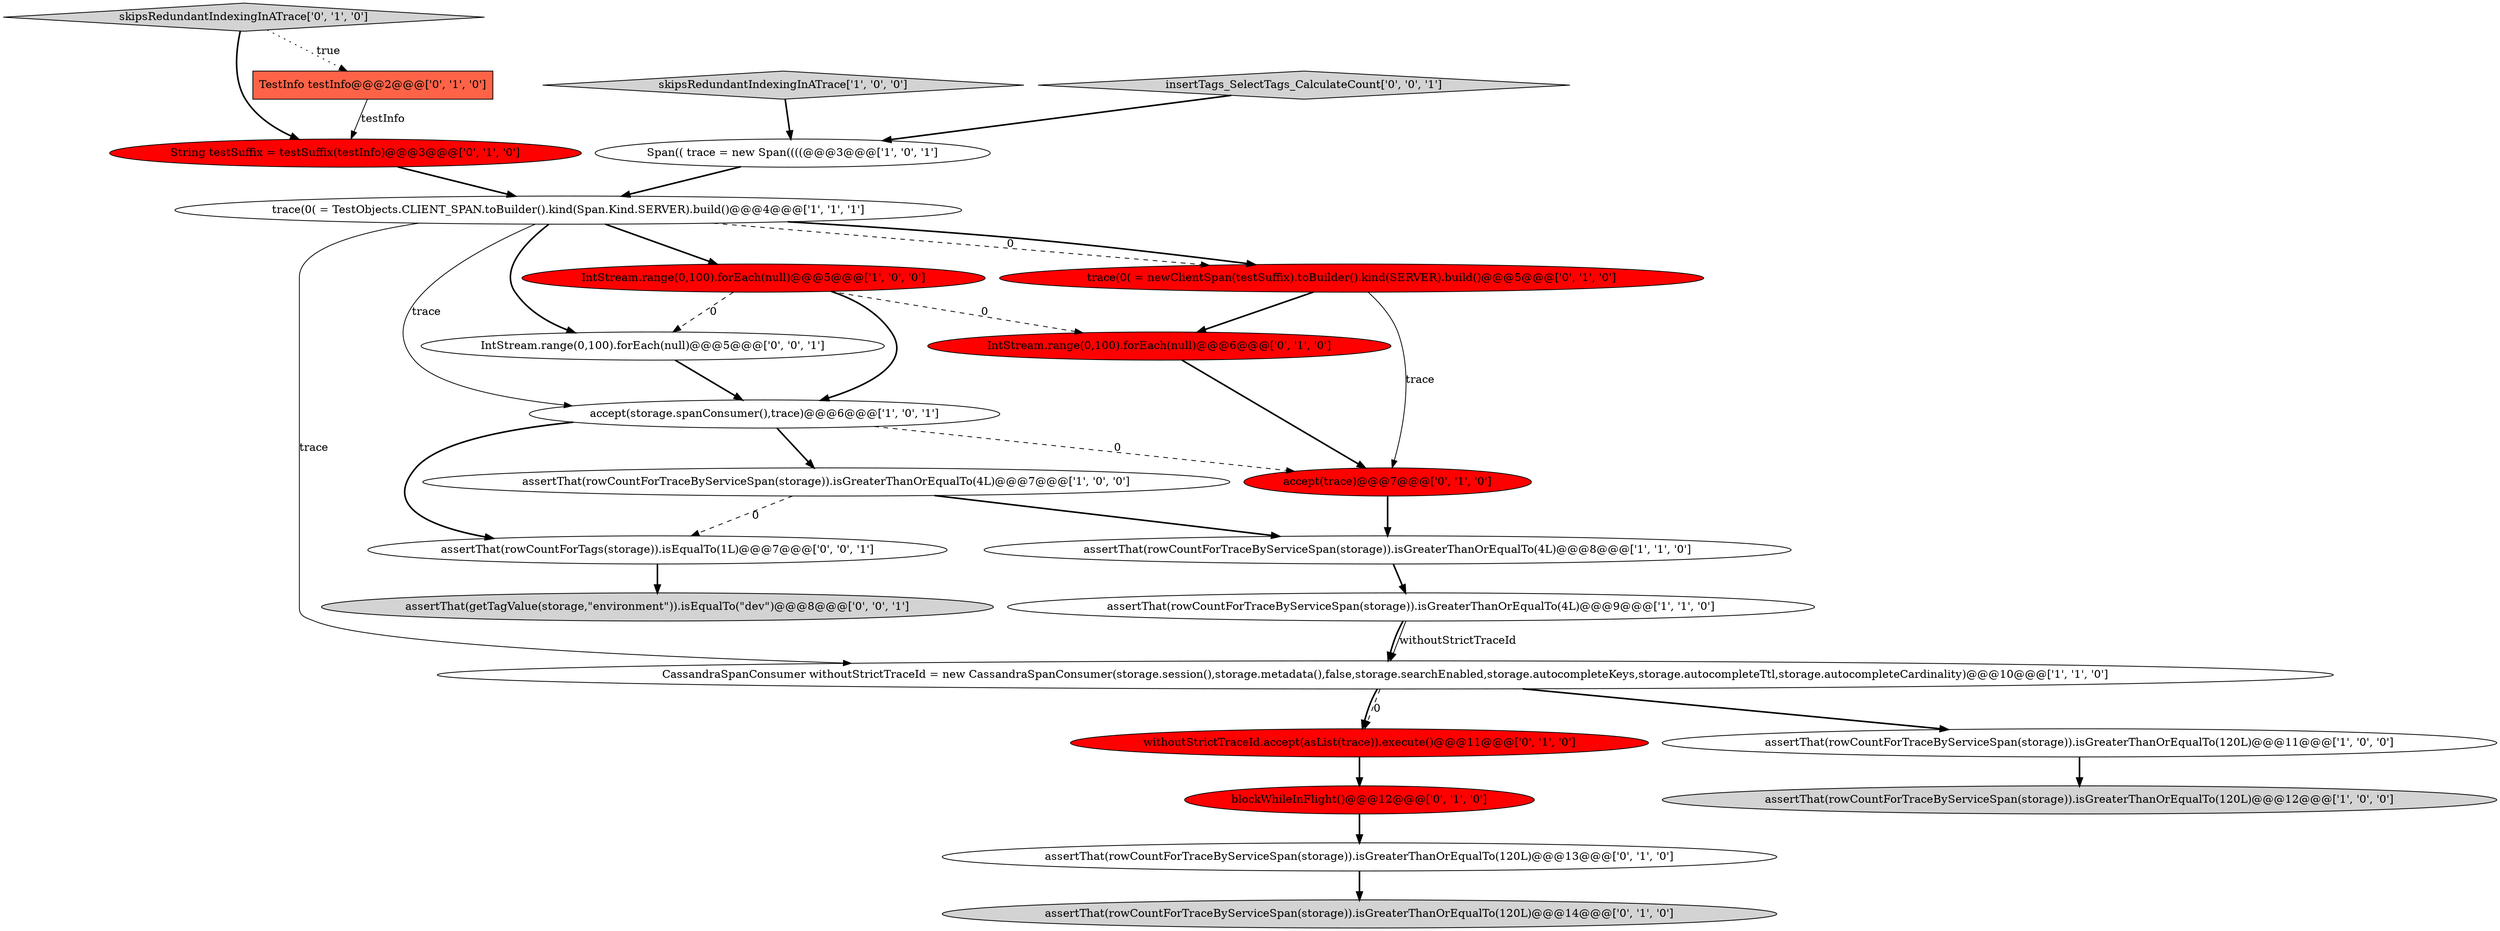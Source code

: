 digraph {
20 [style = filled, label = "blockWhileInFlight()@@@12@@@['0', '1', '0']", fillcolor = red, shape = ellipse image = "AAA1AAABBB2BBB"];
5 [style = filled, label = "assertThat(rowCountForTraceByServiceSpan(storage)).isGreaterThanOrEqualTo(120L)@@@11@@@['1', '0', '0']", fillcolor = white, shape = ellipse image = "AAA0AAABBB1BBB"];
8 [style = filled, label = "assertThat(rowCountForTraceByServiceSpan(storage)).isGreaterThanOrEqualTo(4L)@@@8@@@['1', '1', '0']", fillcolor = white, shape = ellipse image = "AAA0AAABBB1BBB"];
17 [style = filled, label = "accept(trace)@@@7@@@['0', '1', '0']", fillcolor = red, shape = ellipse image = "AAA1AAABBB2BBB"];
4 [style = filled, label = "trace(0( = TestObjects.CLIENT_SPAN.toBuilder().kind(Span.Kind.SERVER).build()@@@4@@@['1', '1', '1']", fillcolor = white, shape = ellipse image = "AAA0AAABBB1BBB"];
15 [style = filled, label = "String testSuffix = testSuffix(testInfo)@@@3@@@['0', '1', '0']", fillcolor = red, shape = ellipse image = "AAA1AAABBB2BBB"];
0 [style = filled, label = "IntStream.range(0,100).forEach(null)@@@5@@@['1', '0', '0']", fillcolor = red, shape = ellipse image = "AAA1AAABBB1BBB"];
1 [style = filled, label = "assertThat(rowCountForTraceByServiceSpan(storage)).isGreaterThanOrEqualTo(4L)@@@7@@@['1', '0', '0']", fillcolor = white, shape = ellipse image = "AAA0AAABBB1BBB"];
12 [style = filled, label = "withoutStrictTraceId.accept(asList(trace)).execute()@@@11@@@['0', '1', '0']", fillcolor = red, shape = ellipse image = "AAA1AAABBB2BBB"];
11 [style = filled, label = "assertThat(rowCountForTraceByServiceSpan(storage)).isGreaterThanOrEqualTo(120L)@@@13@@@['0', '1', '0']", fillcolor = white, shape = ellipse image = "AAA0AAABBB2BBB"];
14 [style = filled, label = "skipsRedundantIndexingInATrace['0', '1', '0']", fillcolor = lightgray, shape = diamond image = "AAA0AAABBB2BBB"];
2 [style = filled, label = "Span(( trace = new Span((((@@@3@@@['1', '0', '1']", fillcolor = white, shape = ellipse image = "AAA0AAABBB1BBB"];
9 [style = filled, label = "accept(storage.spanConsumer(),trace)@@@6@@@['1', '0', '1']", fillcolor = white, shape = ellipse image = "AAA0AAABBB1BBB"];
21 [style = filled, label = "assertThat(getTagValue(storage,\"environment\")).isEqualTo(\"dev\")@@@8@@@['0', '0', '1']", fillcolor = lightgray, shape = ellipse image = "AAA0AAABBB3BBB"];
16 [style = filled, label = "trace(0( = newClientSpan(testSuffix).toBuilder().kind(SERVER).build()@@@5@@@['0', '1', '0']", fillcolor = red, shape = ellipse image = "AAA1AAABBB2BBB"];
13 [style = filled, label = "IntStream.range(0,100).forEach(null)@@@6@@@['0', '1', '0']", fillcolor = red, shape = ellipse image = "AAA1AAABBB2BBB"];
19 [style = filled, label = "TestInfo testInfo@@@2@@@['0', '1', '0']", fillcolor = tomato, shape = box image = "AAA1AAABBB2BBB"];
6 [style = filled, label = "CassandraSpanConsumer withoutStrictTraceId = new CassandraSpanConsumer(storage.session(),storage.metadata(),false,storage.searchEnabled,storage.autocompleteKeys,storage.autocompleteTtl,storage.autocompleteCardinality)@@@10@@@['1', '1', '0']", fillcolor = white, shape = ellipse image = "AAA0AAABBB1BBB"];
22 [style = filled, label = "IntStream.range(0,100).forEach(null)@@@5@@@['0', '0', '1']", fillcolor = white, shape = ellipse image = "AAA0AAABBB3BBB"];
18 [style = filled, label = "assertThat(rowCountForTraceByServiceSpan(storage)).isGreaterThanOrEqualTo(120L)@@@14@@@['0', '1', '0']", fillcolor = lightgray, shape = ellipse image = "AAA0AAABBB2BBB"];
7 [style = filled, label = "skipsRedundantIndexingInATrace['1', '0', '0']", fillcolor = lightgray, shape = diamond image = "AAA0AAABBB1BBB"];
3 [style = filled, label = "assertThat(rowCountForTraceByServiceSpan(storage)).isGreaterThanOrEqualTo(4L)@@@9@@@['1', '1', '0']", fillcolor = white, shape = ellipse image = "AAA0AAABBB1BBB"];
24 [style = filled, label = "insertTags_SelectTags_CalculateCount['0', '0', '1']", fillcolor = lightgray, shape = diamond image = "AAA0AAABBB3BBB"];
10 [style = filled, label = "assertThat(rowCountForTraceByServiceSpan(storage)).isGreaterThanOrEqualTo(120L)@@@12@@@['1', '0', '0']", fillcolor = lightgray, shape = ellipse image = "AAA0AAABBB1BBB"];
23 [style = filled, label = "assertThat(rowCountForTags(storage)).isEqualTo(1L)@@@7@@@['0', '0', '1']", fillcolor = white, shape = ellipse image = "AAA0AAABBB3BBB"];
17->8 [style = bold, label=""];
5->10 [style = bold, label=""];
0->9 [style = bold, label=""];
16->13 [style = bold, label=""];
14->19 [style = dotted, label="true"];
1->8 [style = bold, label=""];
4->16 [style = dashed, label="0"];
24->2 [style = bold, label=""];
22->9 [style = bold, label=""];
8->3 [style = bold, label=""];
12->20 [style = bold, label=""];
4->9 [style = solid, label="trace"];
3->6 [style = bold, label=""];
2->4 [style = bold, label=""];
0->22 [style = dashed, label="0"];
11->18 [style = bold, label=""];
4->0 [style = bold, label=""];
3->6 [style = solid, label="withoutStrictTraceId"];
6->12 [style = dashed, label="0"];
9->23 [style = bold, label=""];
6->5 [style = bold, label=""];
13->17 [style = bold, label=""];
16->17 [style = solid, label="trace"];
23->21 [style = bold, label=""];
7->2 [style = bold, label=""];
9->17 [style = dashed, label="0"];
19->15 [style = solid, label="testInfo"];
0->13 [style = dashed, label="0"];
15->4 [style = bold, label=""];
4->6 [style = solid, label="trace"];
14->15 [style = bold, label=""];
9->1 [style = bold, label=""];
1->23 [style = dashed, label="0"];
4->22 [style = bold, label=""];
4->16 [style = bold, label=""];
20->11 [style = bold, label=""];
6->12 [style = bold, label=""];
}
